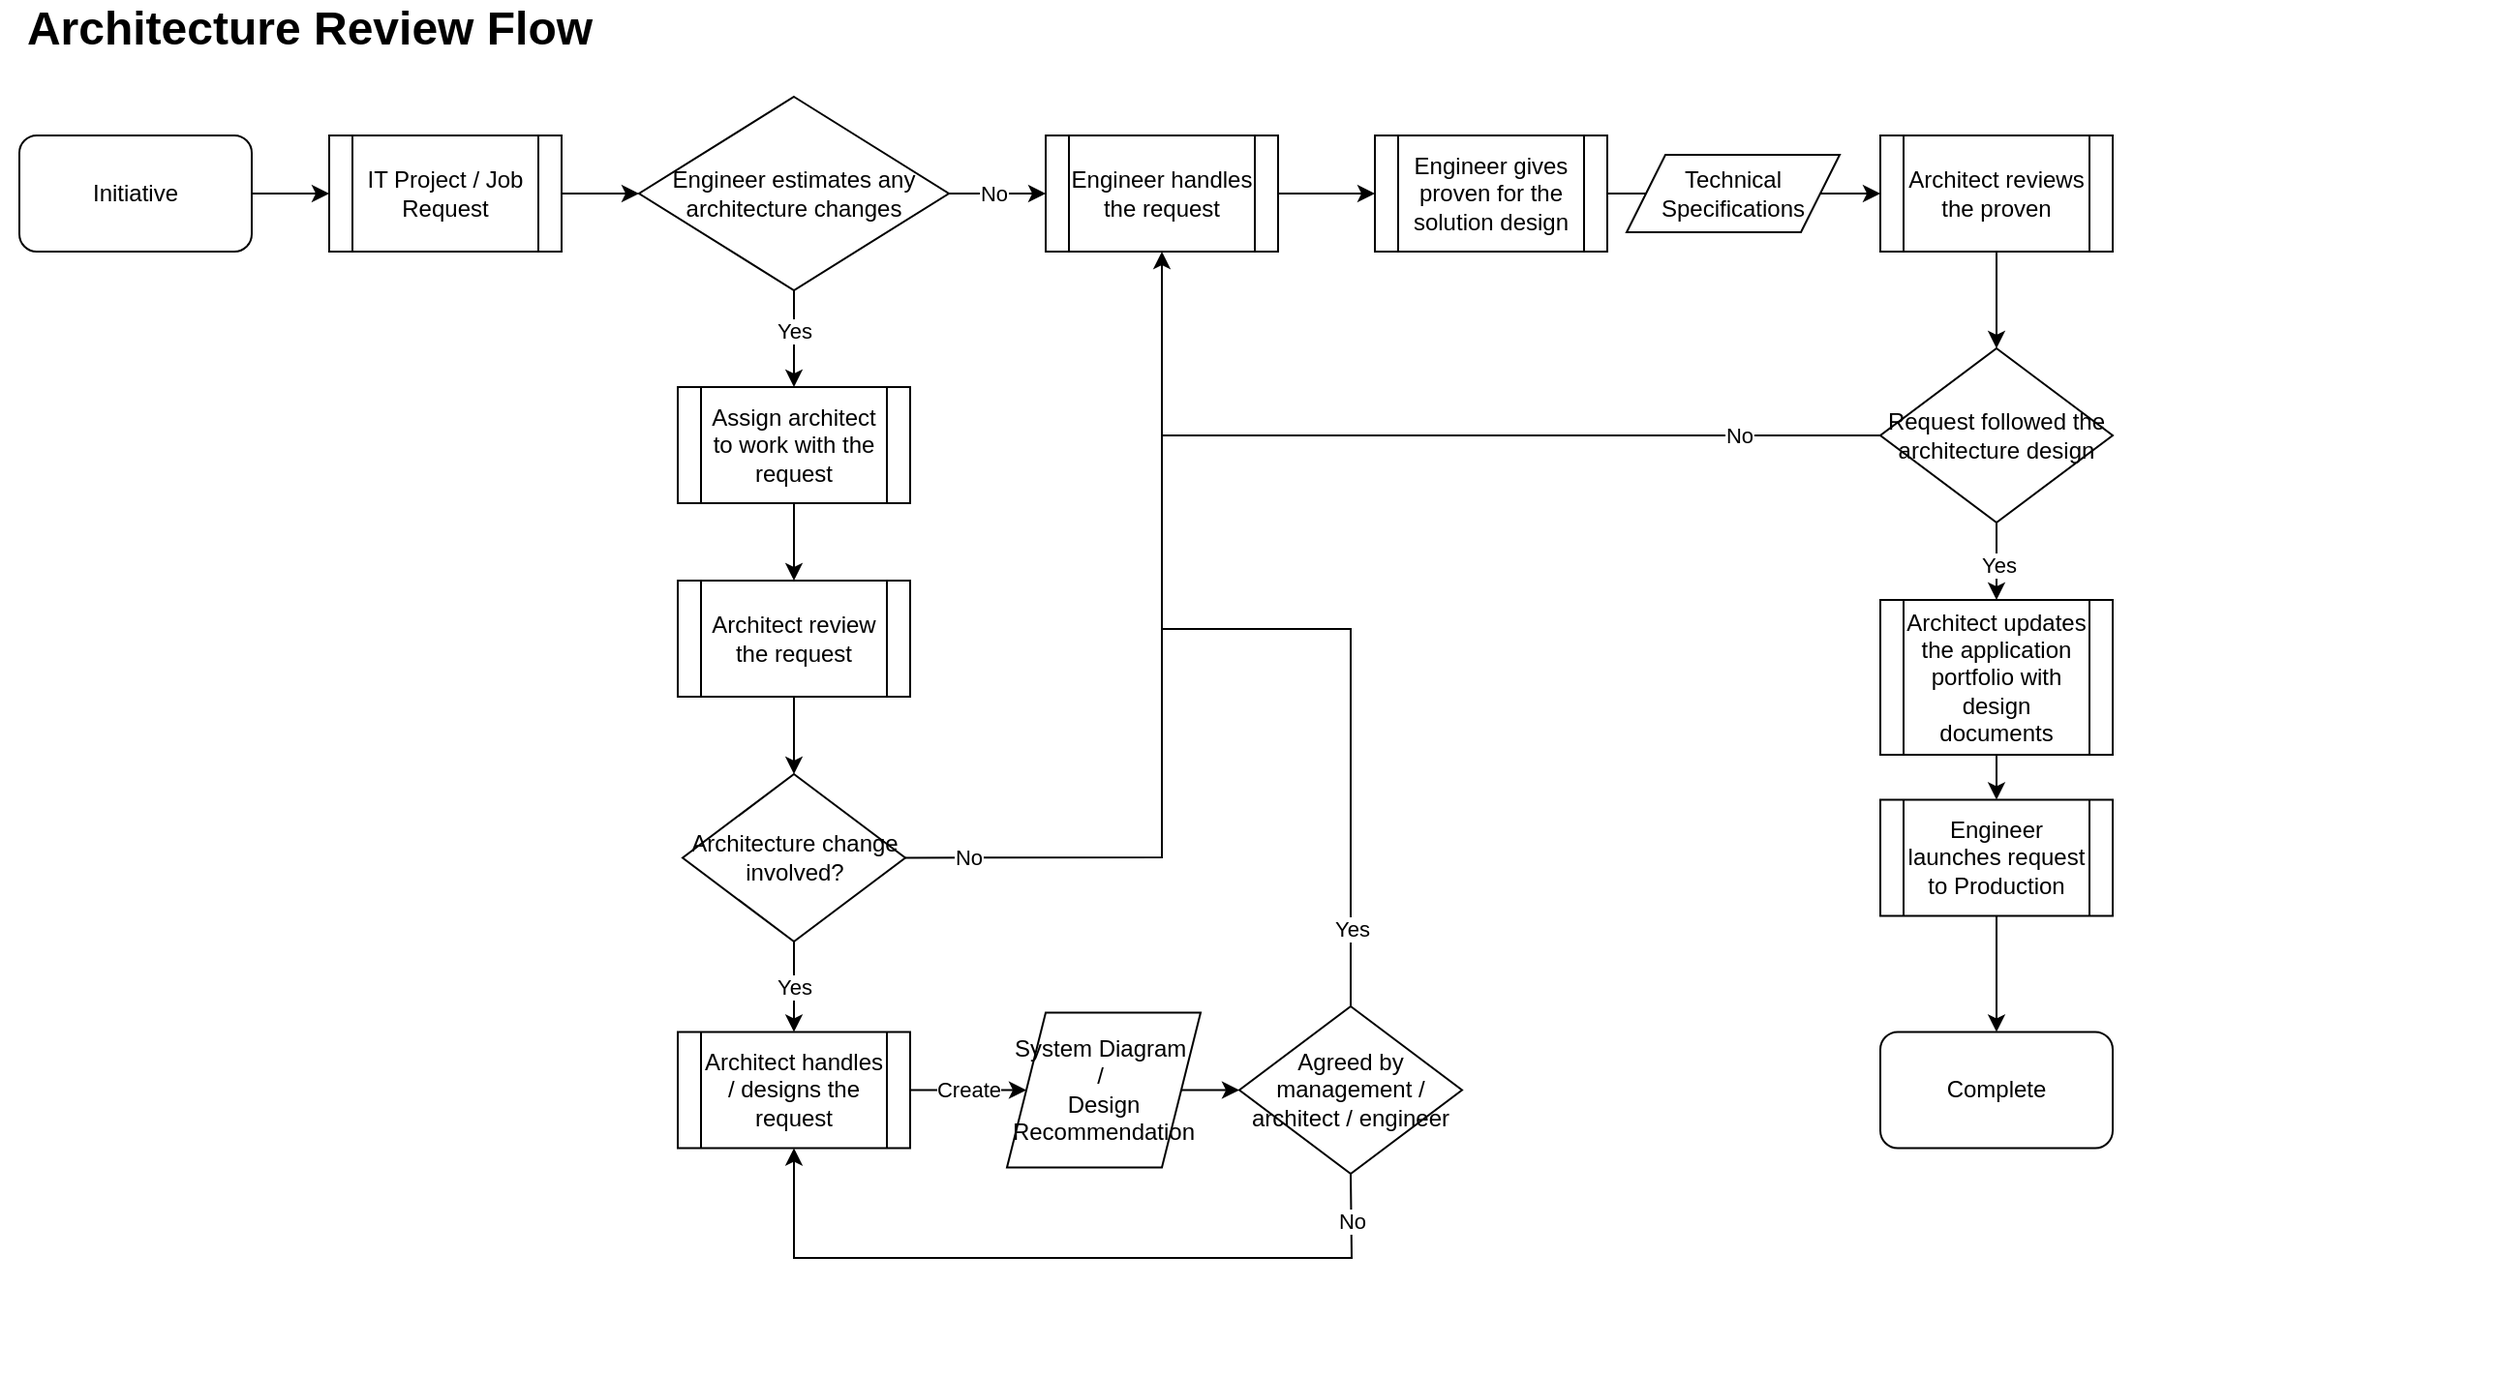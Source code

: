 <mxfile version="28.2.3" pages="2">
  <diagram name="English Version" id="kXB37JXF8rNZtuK6U3eH">
    <mxGraphModel dx="1429" dy="86" grid="1" gridSize="10" guides="1" tooltips="1" connect="1" arrows="1" fold="1" page="1" pageScale="1" pageWidth="1169" pageHeight="827" math="0" shadow="0">
      <root>
        <mxCell id="0" />
        <mxCell id="1" parent="0" />
        <mxCell id="klzMqOavwy08Sjjl_vZq-19" value="" style="edgeStyle=orthogonalEdgeStyle;rounded=0;orthogonalLoop=1;jettySize=auto;html=1;" edge="1" parent="1" source="RDid7L7inVus-pzmJfM7-1" target="klzMqOavwy08Sjjl_vZq-2">
          <mxGeometry relative="1" as="geometry" />
        </mxCell>
        <mxCell id="RDid7L7inVus-pzmJfM7-1" value="IT Project / Job Request" style="shape=process;whiteSpace=wrap;html=1;backgroundOutline=1;fontStyle=0" parent="1" vertex="1">
          <mxGeometry x="200" y="930" width="120" height="60" as="geometry" />
        </mxCell>
        <mxCell id="klzMqOavwy08Sjjl_vZq-18" value="" style="edgeStyle=orthogonalEdgeStyle;rounded=0;orthogonalLoop=1;jettySize=auto;html=1;" edge="1" parent="1" source="klzMqOavwy08Sjjl_vZq-1" target="RDid7L7inVus-pzmJfM7-1">
          <mxGeometry relative="1" as="geometry" />
        </mxCell>
        <mxCell id="klzMqOavwy08Sjjl_vZq-1" value="Initiative" style="rounded=1;whiteSpace=wrap;html=1;" vertex="1" parent="1">
          <mxGeometry x="40" y="930" width="120" height="60" as="geometry" />
        </mxCell>
        <mxCell id="klzMqOavwy08Sjjl_vZq-21" value="" style="edgeStyle=orthogonalEdgeStyle;rounded=0;orthogonalLoop=1;jettySize=auto;html=1;" edge="1" parent="1" source="klzMqOavwy08Sjjl_vZq-2" target="klzMqOavwy08Sjjl_vZq-3">
          <mxGeometry relative="1" as="geometry" />
        </mxCell>
        <mxCell id="klzMqOavwy08Sjjl_vZq-34" value="Yes" style="edgeLabel;html=1;align=center;verticalAlign=middle;resizable=0;points=[];" vertex="1" connectable="0" parent="klzMqOavwy08Sjjl_vZq-21">
          <mxGeometry x="-0.16" relative="1" as="geometry">
            <mxPoint as="offset" />
          </mxGeometry>
        </mxCell>
        <mxCell id="klzMqOavwy08Sjjl_vZq-32" value="" style="edgeStyle=orthogonalEdgeStyle;rounded=0;orthogonalLoop=1;jettySize=auto;html=1;" edge="1" parent="1" source="klzMqOavwy08Sjjl_vZq-2" target="klzMqOavwy08Sjjl_vZq-12">
          <mxGeometry relative="1" as="geometry" />
        </mxCell>
        <mxCell id="klzMqOavwy08Sjjl_vZq-33" value="No" style="edgeLabel;html=1;align=center;verticalAlign=middle;resizable=0;points=[];" vertex="1" connectable="0" parent="klzMqOavwy08Sjjl_vZq-32">
          <mxGeometry x="-0.08" relative="1" as="geometry">
            <mxPoint as="offset" />
          </mxGeometry>
        </mxCell>
        <mxCell id="klzMqOavwy08Sjjl_vZq-2" value="Engineer estimates any architecture changes" style="rhombus;whiteSpace=wrap;html=1;strokeColor=default;align=center;verticalAlign=middle;fontFamily=Helvetica;fontSize=12;fontColor=default;fillColor=default;" vertex="1" parent="1">
          <mxGeometry x="360" y="910" width="160" height="100" as="geometry" />
        </mxCell>
        <mxCell id="klzMqOavwy08Sjjl_vZq-22" value="" style="edgeStyle=orthogonalEdgeStyle;rounded=0;orthogonalLoop=1;jettySize=auto;html=1;" edge="1" parent="1" source="klzMqOavwy08Sjjl_vZq-3" target="klzMqOavwy08Sjjl_vZq-4">
          <mxGeometry relative="1" as="geometry" />
        </mxCell>
        <mxCell id="klzMqOavwy08Sjjl_vZq-3" value="Assign architect to work with the request" style="shape=process;whiteSpace=wrap;html=1;backgroundOutline=1;fontStyle=0" vertex="1" parent="1">
          <mxGeometry x="380" y="1060" width="120" height="60" as="geometry" />
        </mxCell>
        <mxCell id="klzMqOavwy08Sjjl_vZq-23" value="" style="edgeStyle=orthogonalEdgeStyle;rounded=0;orthogonalLoop=1;jettySize=auto;html=1;" edge="1" parent="1" source="klzMqOavwy08Sjjl_vZq-4" target="klzMqOavwy08Sjjl_vZq-5">
          <mxGeometry relative="1" as="geometry" />
        </mxCell>
        <mxCell id="klzMqOavwy08Sjjl_vZq-4" value="Architect review the request" style="shape=process;whiteSpace=wrap;html=1;backgroundOutline=1;fontStyle=0" vertex="1" parent="1">
          <mxGeometry x="380" y="1160" width="120" height="60" as="geometry" />
        </mxCell>
        <mxCell id="klzMqOavwy08Sjjl_vZq-24" value="Yes" style="edgeStyle=orthogonalEdgeStyle;rounded=0;orthogonalLoop=1;jettySize=auto;html=1;" edge="1" parent="1" source="klzMqOavwy08Sjjl_vZq-5" target="klzMqOavwy08Sjjl_vZq-8">
          <mxGeometry relative="1" as="geometry" />
        </mxCell>
        <mxCell id="klzMqOavwy08Sjjl_vZq-5" value="Architecture change involved?" style="rhombus;whiteSpace=wrap;html=1;strokeColor=default;align=center;verticalAlign=middle;fontFamily=Helvetica;fontSize=12;fontColor=default;fillColor=default;" vertex="1" parent="1">
          <mxGeometry x="382.5" y="1260" width="115" height="86.5" as="geometry" />
        </mxCell>
        <mxCell id="klzMqOavwy08Sjjl_vZq-25" value="" style="edgeStyle=orthogonalEdgeStyle;rounded=0;orthogonalLoop=1;jettySize=auto;html=1;" edge="1" parent="1" source="klzMqOavwy08Sjjl_vZq-10" target="klzMqOavwy08Sjjl_vZq-11">
          <mxGeometry relative="1" as="geometry" />
        </mxCell>
        <mxCell id="klzMqOavwy08Sjjl_vZq-8" value="Architect handles / designs the request" style="shape=process;whiteSpace=wrap;html=1;backgroundOutline=1;fontStyle=0" vertex="1" parent="1">
          <mxGeometry x="380" y="1393.25" width="120" height="60" as="geometry" />
        </mxCell>
        <mxCell id="klzMqOavwy08Sjjl_vZq-27" value="" style="edgeStyle=orthogonalEdgeStyle;rounded=0;orthogonalLoop=1;jettySize=auto;html=1;" edge="1" parent="1" source="klzMqOavwy08Sjjl_vZq-11" target="klzMqOavwy08Sjjl_vZq-12">
          <mxGeometry relative="1" as="geometry" />
        </mxCell>
        <mxCell id="klzMqOavwy08Sjjl_vZq-29" value="Yes" style="edgeLabel;html=1;align=center;verticalAlign=middle;resizable=0;points=[];" vertex="1" connectable="0" parent="klzMqOavwy08Sjjl_vZq-27">
          <mxGeometry x="-0.836" relative="1" as="geometry">
            <mxPoint as="offset" />
          </mxGeometry>
        </mxCell>
        <mxCell id="klzMqOavwy08Sjjl_vZq-11" value="Agreed by management / architect / engineer" style="rhombus;whiteSpace=wrap;html=1;strokeColor=default;align=center;verticalAlign=middle;fontFamily=Helvetica;fontSize=12;fontColor=default;fillColor=default;" vertex="1" parent="1">
          <mxGeometry x="670" y="1380" width="115" height="86.5" as="geometry" />
        </mxCell>
        <mxCell id="klzMqOavwy08Sjjl_vZq-36" value="" style="edgeStyle=orthogonalEdgeStyle;rounded=0;orthogonalLoop=1;jettySize=auto;html=1;" edge="1" parent="1" source="klzMqOavwy08Sjjl_vZq-12" target="klzMqOavwy08Sjjl_vZq-13">
          <mxGeometry relative="1" as="geometry" />
        </mxCell>
        <mxCell id="klzMqOavwy08Sjjl_vZq-12" value="Engineer handles the request" style="shape=process;whiteSpace=wrap;html=1;backgroundOutline=1;fontStyle=0" vertex="1" parent="1">
          <mxGeometry x="570" y="930" width="120" height="60" as="geometry" />
        </mxCell>
        <mxCell id="klzMqOavwy08Sjjl_vZq-37" value="" style="edgeStyle=orthogonalEdgeStyle;rounded=0;orthogonalLoop=1;jettySize=auto;html=1;" edge="1" parent="1" source="klzMqOavwy08Sjjl_vZq-13" target="klzMqOavwy08Sjjl_vZq-14">
          <mxGeometry relative="1" as="geometry" />
        </mxCell>
        <mxCell id="klzMqOavwy08Sjjl_vZq-13" value="Engineer gives proven for the solution design" style="shape=process;whiteSpace=wrap;html=1;backgroundOutline=1;fontStyle=0" vertex="1" parent="1">
          <mxGeometry x="740" y="930" width="120" height="60" as="geometry" />
        </mxCell>
        <mxCell id="klzMqOavwy08Sjjl_vZq-38" value="" style="edgeStyle=orthogonalEdgeStyle;rounded=0;orthogonalLoop=1;jettySize=auto;html=1;" edge="1" parent="1" source="klzMqOavwy08Sjjl_vZq-14" target="klzMqOavwy08Sjjl_vZq-16">
          <mxGeometry relative="1" as="geometry" />
        </mxCell>
        <mxCell id="klzMqOavwy08Sjjl_vZq-14" value="Architect reviews the proven" style="shape=process;whiteSpace=wrap;html=1;backgroundOutline=1;fontStyle=0" vertex="1" parent="1">
          <mxGeometry x="1001" y="930" width="120" height="60" as="geometry" />
        </mxCell>
        <mxCell id="klzMqOavwy08Sjjl_vZq-41" value="" style="edgeStyle=orthogonalEdgeStyle;rounded=0;orthogonalLoop=1;jettySize=auto;html=1;" edge="1" parent="1" source="klzMqOavwy08Sjjl_vZq-15" target="klzMqOavwy08Sjjl_vZq-45">
          <mxGeometry relative="1" as="geometry" />
        </mxCell>
        <mxCell id="klzMqOavwy08Sjjl_vZq-15" value="Architect updates the application portfolio with design documents" style="shape=process;whiteSpace=wrap;html=1;backgroundOutline=1;fontStyle=0" vertex="1" parent="1">
          <mxGeometry x="1001" y="1170" width="120" height="80" as="geometry" />
        </mxCell>
        <mxCell id="klzMqOavwy08Sjjl_vZq-39" value="" style="edgeStyle=orthogonalEdgeStyle;rounded=0;orthogonalLoop=1;jettySize=auto;html=1;" edge="1" parent="1" source="klzMqOavwy08Sjjl_vZq-16" target="klzMqOavwy08Sjjl_vZq-15">
          <mxGeometry relative="1" as="geometry" />
        </mxCell>
        <mxCell id="klzMqOavwy08Sjjl_vZq-40" value="Yes" style="edgeLabel;html=1;align=center;verticalAlign=middle;resizable=0;points=[];" vertex="1" connectable="0" parent="klzMqOavwy08Sjjl_vZq-39">
          <mxGeometry x="0.073" y="1" relative="1" as="geometry">
            <mxPoint as="offset" />
          </mxGeometry>
        </mxCell>
        <mxCell id="klzMqOavwy08Sjjl_vZq-16" value="Request followed the architecture design" style="rhombus;whiteSpace=wrap;html=1;strokeColor=default;align=center;verticalAlign=middle;fontFamily=Helvetica;fontSize=12;fontColor=default;fillColor=default;" vertex="1" parent="1">
          <mxGeometry x="1001" y="1040" width="120" height="90" as="geometry" />
        </mxCell>
        <mxCell id="klzMqOavwy08Sjjl_vZq-17" value="Complete" style="rounded=1;whiteSpace=wrap;html=1;" vertex="1" parent="1">
          <mxGeometry x="1001" y="1393.25" width="120" height="60" as="geometry" />
        </mxCell>
        <mxCell id="klzMqOavwy08Sjjl_vZq-20" value="Architecture Review Flow" style="text;html=1;align=center;verticalAlign=middle;whiteSpace=wrap;rounded=0;fontSize=24;fontStyle=1" vertex="1" parent="1">
          <mxGeometry x="30" y="860" width="320" height="30" as="geometry" />
        </mxCell>
        <mxCell id="klzMqOavwy08Sjjl_vZq-28" value="" style="endArrow=classic;html=1;rounded=0;exitX=0.5;exitY=1;exitDx=0;exitDy=0;entryX=0.5;entryY=1;entryDx=0;entryDy=0;" edge="1" parent="1" source="klzMqOavwy08Sjjl_vZq-11" target="klzMqOavwy08Sjjl_vZq-8">
          <mxGeometry width="50" height="50" relative="1" as="geometry">
            <mxPoint x="670" y="1503.25" as="sourcePoint" />
            <mxPoint x="480" y="1490" as="targetPoint" />
            <Array as="points">
              <mxPoint x="728" y="1510" />
              <mxPoint x="440" y="1510" />
            </Array>
          </mxGeometry>
        </mxCell>
        <mxCell id="klzMqOavwy08Sjjl_vZq-30" value="No" style="edgeLabel;html=1;align=center;verticalAlign=middle;resizable=0;points=[];" vertex="1" connectable="0" parent="klzMqOavwy08Sjjl_vZq-28">
          <mxGeometry x="-0.824" y="1" relative="1" as="geometry">
            <mxPoint x="-1" y="-10" as="offset" />
          </mxGeometry>
        </mxCell>
        <mxCell id="klzMqOavwy08Sjjl_vZq-31" value="Create" style="edgeStyle=orthogonalEdgeStyle;rounded=0;orthogonalLoop=1;jettySize=auto;html=1;" edge="1" parent="1" source="klzMqOavwy08Sjjl_vZq-8" target="klzMqOavwy08Sjjl_vZq-10">
          <mxGeometry relative="1" as="geometry">
            <mxPoint x="500" y="1423" as="sourcePoint" />
            <mxPoint x="670" y="1423" as="targetPoint" />
          </mxGeometry>
        </mxCell>
        <mxCell id="klzMqOavwy08Sjjl_vZq-10" value="System&amp;nbsp;&lt;span style=&quot;background-color: transparent;&quot;&gt;Diagram&amp;nbsp;&lt;/span&gt;&lt;div&gt;&lt;span style=&quot;background-color: transparent;&quot;&gt;/&amp;nbsp;&lt;/span&gt;&lt;/div&gt;&lt;div&gt;&lt;span style=&quot;background-color: transparent;&quot;&gt;Design&lt;/span&gt;&lt;div&gt;Recommendation&lt;/div&gt;&lt;/div&gt;" style="shape=parallelogram;perimeter=parallelogramPerimeter;whiteSpace=wrap;html=1;fixedSize=1;" vertex="1" parent="1">
          <mxGeometry x="550" y="1383.25" width="100" height="80" as="geometry" />
        </mxCell>
        <mxCell id="klzMqOavwy08Sjjl_vZq-43" value="" style="endArrow=none;html=1;rounded=0;entryX=0;entryY=0.5;entryDx=0;entryDy=0;" edge="1" parent="1" target="klzMqOavwy08Sjjl_vZq-16">
          <mxGeometry width="50" height="50" relative="1" as="geometry">
            <mxPoint x="630" y="1085" as="sourcePoint" />
            <mxPoint x="830" y="1110" as="targetPoint" />
          </mxGeometry>
        </mxCell>
        <mxCell id="klzMqOavwy08Sjjl_vZq-44" value="No" style="edgeLabel;html=1;align=center;verticalAlign=middle;resizable=0;points=[];" vertex="1" connectable="0" parent="klzMqOavwy08Sjjl_vZq-43">
          <mxGeometry x="0.486" y="-3" relative="1" as="geometry">
            <mxPoint x="22" y="-3" as="offset" />
          </mxGeometry>
        </mxCell>
        <mxCell id="klzMqOavwy08Sjjl_vZq-46" value="" style="edgeStyle=orthogonalEdgeStyle;rounded=0;orthogonalLoop=1;jettySize=auto;html=1;" edge="1" parent="1" source="klzMqOavwy08Sjjl_vZq-45" target="klzMqOavwy08Sjjl_vZq-17">
          <mxGeometry relative="1" as="geometry" />
        </mxCell>
        <mxCell id="klzMqOavwy08Sjjl_vZq-45" value="Engineer launches request to Production" style="shape=process;whiteSpace=wrap;html=1;backgroundOutline=1;fontStyle=0" vertex="1" parent="1">
          <mxGeometry x="1001" y="1273.25" width="120" height="60" as="geometry" />
        </mxCell>
        <mxCell id="klzMqOavwy08Sjjl_vZq-47" value="" style="endArrow=none;html=1;rounded=0;exitX=1;exitY=0.5;exitDx=0;exitDy=0;" edge="1" parent="1" source="klzMqOavwy08Sjjl_vZq-5">
          <mxGeometry width="50" height="50" relative="1" as="geometry">
            <mxPoint x="670" y="1240" as="sourcePoint" />
            <mxPoint x="630" y="1180" as="targetPoint" />
            <Array as="points">
              <mxPoint x="630" y="1303" />
            </Array>
          </mxGeometry>
        </mxCell>
        <mxCell id="klzMqOavwy08Sjjl_vZq-48" value="No" style="edgeLabel;html=1;align=center;verticalAlign=middle;resizable=0;points=[];" vertex="1" connectable="0" parent="klzMqOavwy08Sjjl_vZq-47">
          <mxGeometry x="-0.816" y="-3" relative="1" as="geometry">
            <mxPoint x="9" y="-3" as="offset" />
          </mxGeometry>
        </mxCell>
        <mxCell id="ayk-_E-QSTpet_z18gTZ-1" value="Technical Specifications" style="shape=parallelogram;perimeter=parallelogramPerimeter;whiteSpace=wrap;html=1;fixedSize=1;" vertex="1" parent="1">
          <mxGeometry x="870" y="940" width="110" height="40" as="geometry" />
        </mxCell>
        <mxCell id="P4YDcvbbNet1WItkZyT1-1" value="" style="rounded=0;whiteSpace=wrap;html=1;fontColor=default;strokeColor=none;" vertex="1" parent="1">
          <mxGeometry x="1200" y="880" width="120" height="690" as="geometry" />
        </mxCell>
      </root>
    </mxGraphModel>
  </diagram>
  <diagram name="Chinese Version" id="ELhqfFqWNF8HU1DmIaWa">
    <mxGraphModel dx="2479" dy="10" grid="1" gridSize="10" guides="1" tooltips="1" connect="1" arrows="1" fold="1" page="1" pageScale="1" pageWidth="1169" pageHeight="827" math="0" shadow="0">
      <root>
        <mxCell id="RHIOcQEupVabVJWE6nxe-0" />
        <mxCell id="RHIOcQEupVabVJWE6nxe-1" parent="RHIOcQEupVabVJWE6nxe-0" />
        <mxCell id="RHIOcQEupVabVJWE6nxe-2" value="" style="edgeStyle=orthogonalEdgeStyle;rounded=0;orthogonalLoop=1;jettySize=auto;html=1;" edge="1" parent="RHIOcQEupVabVJWE6nxe-1" source="RHIOcQEupVabVJWE6nxe-3" target="RHIOcQEupVabVJWE6nxe-10">
          <mxGeometry relative="1" as="geometry" />
        </mxCell>
        <mxCell id="RHIOcQEupVabVJWE6nxe-3" value="IT 项目/工作要求" style="shape=process;whiteSpace=wrap;html=1;backgroundOutline=1;fontStyle=0" vertex="1" parent="RHIOcQEupVabVJWE6nxe-1">
          <mxGeometry x="200" y="930" width="120" height="60" as="geometry" />
        </mxCell>
        <mxCell id="RHIOcQEupVabVJWE6nxe-4" value="" style="edgeStyle=orthogonalEdgeStyle;rounded=0;orthogonalLoop=1;jettySize=auto;html=1;" edge="1" parent="RHIOcQEupVabVJWE6nxe-1" source="RHIOcQEupVabVJWE6nxe-5" target="RHIOcQEupVabVJWE6nxe-3">
          <mxGeometry relative="1" as="geometry" />
        </mxCell>
        <mxCell id="RHIOcQEupVabVJWE6nxe-5" value="倡议" style="rounded=1;whiteSpace=wrap;html=1;" vertex="1" parent="RHIOcQEupVabVJWE6nxe-1">
          <mxGeometry x="40" y="930" width="120" height="60" as="geometry" />
        </mxCell>
        <mxCell id="RHIOcQEupVabVJWE6nxe-6" value="" style="edgeStyle=orthogonalEdgeStyle;rounded=0;orthogonalLoop=1;jettySize=auto;html=1;" edge="1" parent="RHIOcQEupVabVJWE6nxe-1" source="RHIOcQEupVabVJWE6nxe-10" target="RHIOcQEupVabVJWE6nxe-12">
          <mxGeometry relative="1" as="geometry" />
        </mxCell>
        <mxCell id="RHIOcQEupVabVJWE6nxe-7" value="有" style="edgeLabel;html=1;align=center;verticalAlign=middle;resizable=0;points=[];" vertex="1" connectable="0" parent="RHIOcQEupVabVJWE6nxe-6">
          <mxGeometry x="-0.16" relative="1" as="geometry">
            <mxPoint as="offset" />
          </mxGeometry>
        </mxCell>
        <mxCell id="RHIOcQEupVabVJWE6nxe-8" value="" style="edgeStyle=orthogonalEdgeStyle;rounded=0;orthogonalLoop=1;jettySize=auto;html=1;" edge="1" parent="RHIOcQEupVabVJWE6nxe-1" source="RHIOcQEupVabVJWE6nxe-10" target="RHIOcQEupVabVJWE6nxe-23">
          <mxGeometry relative="1" as="geometry" />
        </mxCell>
        <mxCell id="RHIOcQEupVabVJWE6nxe-9" value="没有" style="edgeLabel;html=1;align=center;verticalAlign=middle;resizable=0;points=[];" vertex="1" connectable="0" parent="RHIOcQEupVabVJWE6nxe-8">
          <mxGeometry x="-0.08" relative="1" as="geometry">
            <mxPoint as="offset" />
          </mxGeometry>
        </mxCell>
        <mxCell id="RHIOcQEupVabVJWE6nxe-10" value="工程师估计有没有系统架构上的改变需求" style="rhombus;whiteSpace=wrap;html=1;strokeColor=default;align=center;verticalAlign=middle;fontFamily=Helvetica;fontSize=12;fontColor=default;fillColor=default;" vertex="1" parent="RHIOcQEupVabVJWE6nxe-1">
          <mxGeometry x="353" y="909" width="160" height="100" as="geometry" />
        </mxCell>
        <mxCell id="RHIOcQEupVabVJWE6nxe-11" value="" style="edgeStyle=orthogonalEdgeStyle;rounded=0;orthogonalLoop=1;jettySize=auto;html=1;" edge="1" parent="RHIOcQEupVabVJWE6nxe-1" source="RHIOcQEupVabVJWE6nxe-12" target="RHIOcQEupVabVJWE6nxe-14">
          <mxGeometry relative="1" as="geometry" />
        </mxCell>
        <mxCell id="RHIOcQEupVabVJWE6nxe-12" value="分配架构师去处理需求" style="shape=process;whiteSpace=wrap;html=1;backgroundOutline=1;fontStyle=0" vertex="1" parent="RHIOcQEupVabVJWE6nxe-1">
          <mxGeometry x="373" y="1059" width="120" height="60" as="geometry" />
        </mxCell>
        <mxCell id="RHIOcQEupVabVJWE6nxe-13" value="" style="edgeStyle=orthogonalEdgeStyle;rounded=0;orthogonalLoop=1;jettySize=auto;html=1;" edge="1" parent="RHIOcQEupVabVJWE6nxe-1" source="RHIOcQEupVabVJWE6nxe-14" target="RHIOcQEupVabVJWE6nxe-16">
          <mxGeometry relative="1" as="geometry" />
        </mxCell>
        <mxCell id="RHIOcQEupVabVJWE6nxe-14" value="架构师审查系统架构改变需求" style="shape=process;whiteSpace=wrap;html=1;backgroundOutline=1;fontStyle=0" vertex="1" parent="RHIOcQEupVabVJWE6nxe-1">
          <mxGeometry x="373" y="1159" width="120" height="60" as="geometry" />
        </mxCell>
        <mxCell id="RHIOcQEupVabVJWE6nxe-15" value="有" style="edgeStyle=orthogonalEdgeStyle;rounded=0;orthogonalLoop=1;jettySize=auto;html=1;" edge="1" parent="RHIOcQEupVabVJWE6nxe-1" source="RHIOcQEupVabVJWE6nxe-16" target="RHIOcQEupVabVJWE6nxe-18">
          <mxGeometry x="-0.016" relative="1" as="geometry">
            <mxPoint as="offset" />
          </mxGeometry>
        </mxCell>
        <mxCell id="RHIOcQEupVabVJWE6nxe-16" value="系统架构有所改变" style="rhombus;whiteSpace=wrap;html=1;strokeColor=default;align=center;verticalAlign=middle;fontFamily=Helvetica;fontSize=12;fontColor=default;fillColor=default;" vertex="1" parent="RHIOcQEupVabVJWE6nxe-1">
          <mxGeometry x="375.5" y="1259" width="115" height="86.5" as="geometry" />
        </mxCell>
        <mxCell id="RHIOcQEupVabVJWE6nxe-17" value="" style="edgeStyle=orthogonalEdgeStyle;rounded=0;orthogonalLoop=1;jettySize=auto;html=1;" edge="1" parent="RHIOcQEupVabVJWE6nxe-1" source="RHIOcQEupVabVJWE6nxe-38" target="RHIOcQEupVabVJWE6nxe-21">
          <mxGeometry relative="1" as="geometry" />
        </mxCell>
        <mxCell id="RHIOcQEupVabVJWE6nxe-18" value="架构师处理/设计改变需求" style="shape=process;whiteSpace=wrap;html=1;backgroundOutline=1;fontStyle=0" vertex="1" parent="RHIOcQEupVabVJWE6nxe-1">
          <mxGeometry x="373" y="1392.25" width="120" height="60" as="geometry" />
        </mxCell>
        <mxCell id="RHIOcQEupVabVJWE6nxe-19" value="" style="edgeStyle=orthogonalEdgeStyle;rounded=0;orthogonalLoop=1;jettySize=auto;html=1;" edge="1" parent="RHIOcQEupVabVJWE6nxe-1" source="RHIOcQEupVabVJWE6nxe-21" target="RHIOcQEupVabVJWE6nxe-23">
          <mxGeometry relative="1" as="geometry" />
        </mxCell>
        <mxCell id="RHIOcQEupVabVJWE6nxe-20" value="有" style="edgeLabel;html=1;align=center;verticalAlign=middle;resizable=0;points=[];" vertex="1" connectable="0" parent="RHIOcQEupVabVJWE6nxe-19">
          <mxGeometry x="-0.836" relative="1" as="geometry">
            <mxPoint as="offset" />
          </mxGeometry>
        </mxCell>
        <mxCell id="RHIOcQEupVabVJWE6nxe-21" value="主管、架构师、工程师同意该设计" style="rhombus;whiteSpace=wrap;html=1;strokeColor=default;align=center;verticalAlign=middle;fontFamily=Helvetica;fontSize=12;fontColor=default;fillColor=default;" vertex="1" parent="RHIOcQEupVabVJWE6nxe-1">
          <mxGeometry x="663" y="1379" width="115" height="86.5" as="geometry" />
        </mxCell>
        <mxCell id="RHIOcQEupVabVJWE6nxe-22" value="" style="edgeStyle=orthogonalEdgeStyle;rounded=0;orthogonalLoop=1;jettySize=auto;html=1;" edge="1" parent="RHIOcQEupVabVJWE6nxe-1" source="RHIOcQEupVabVJWE6nxe-23" target="RHIOcQEupVabVJWE6nxe-25">
          <mxGeometry relative="1" as="geometry" />
        </mxCell>
        <mxCell id="RHIOcQEupVabVJWE6nxe-23" value="工程师处理需求" style="shape=process;whiteSpace=wrap;html=1;backgroundOutline=1;fontStyle=0" vertex="1" parent="RHIOcQEupVabVJWE6nxe-1">
          <mxGeometry x="563" y="929" width="120" height="60" as="geometry" />
        </mxCell>
        <mxCell id="RHIOcQEupVabVJWE6nxe-24" value="" style="edgeStyle=orthogonalEdgeStyle;rounded=0;orthogonalLoop=1;jettySize=auto;html=1;" edge="1" parent="RHIOcQEupVabVJWE6nxe-1" source="bepAdCWjZDvwtjtuKpz_-0" target="RHIOcQEupVabVJWE6nxe-27">
          <mxGeometry relative="1" as="geometry" />
        </mxCell>
        <mxCell id="RHIOcQEupVabVJWE6nxe-25" value="工程师提供证据" style="shape=process;whiteSpace=wrap;html=1;backgroundOutline=1;fontStyle=0" vertex="1" parent="RHIOcQEupVabVJWE6nxe-1">
          <mxGeometry x="733" y="929" width="120" height="60" as="geometry" />
        </mxCell>
        <mxCell id="RHIOcQEupVabVJWE6nxe-26" value="" style="edgeStyle=orthogonalEdgeStyle;rounded=0;orthogonalLoop=1;jettySize=auto;html=1;" edge="1" parent="RHIOcQEupVabVJWE6nxe-1" source="RHIOcQEupVabVJWE6nxe-27" target="RHIOcQEupVabVJWE6nxe-32">
          <mxGeometry relative="1" as="geometry" />
        </mxCell>
        <mxCell id="RHIOcQEupVabVJWE6nxe-27" value="架构师审查已提供证据" style="shape=process;whiteSpace=wrap;html=1;backgroundOutline=1;fontStyle=0" vertex="1" parent="RHIOcQEupVabVJWE6nxe-1">
          <mxGeometry x="1000" y="930" width="120" height="60" as="geometry" />
        </mxCell>
        <mxCell id="RHIOcQEupVabVJWE6nxe-28" value="" style="edgeStyle=orthogonalEdgeStyle;rounded=0;orthogonalLoop=1;jettySize=auto;html=1;" edge="1" parent="RHIOcQEupVabVJWE6nxe-1" source="RHIOcQEupVabVJWE6nxe-29" target="RHIOcQEupVabVJWE6nxe-42">
          <mxGeometry relative="1" as="geometry" />
        </mxCell>
        <mxCell id="RHIOcQEupVabVJWE6nxe-29" value="架构师更新整体系统架构图及存当" style="shape=process;whiteSpace=wrap;html=1;backgroundOutline=1;fontStyle=0" vertex="1" parent="RHIOcQEupVabVJWE6nxe-1">
          <mxGeometry x="1000" y="1171" width="120" height="60" as="geometry" />
        </mxCell>
        <mxCell id="RHIOcQEupVabVJWE6nxe-30" value="" style="edgeStyle=orthogonalEdgeStyle;rounded=0;orthogonalLoop=1;jettySize=auto;html=1;" edge="1" parent="RHIOcQEupVabVJWE6nxe-1" source="RHIOcQEupVabVJWE6nxe-32" target="RHIOcQEupVabVJWE6nxe-29">
          <mxGeometry relative="1" as="geometry" />
        </mxCell>
        <mxCell id="RHIOcQEupVabVJWE6nxe-31" value="有" style="edgeLabel;html=1;align=center;verticalAlign=middle;resizable=0;points=[];" vertex="1" connectable="0" parent="RHIOcQEupVabVJWE6nxe-30">
          <mxGeometry x="0.073" y="1" relative="1" as="geometry">
            <mxPoint as="offset" />
          </mxGeometry>
        </mxCell>
        <mxCell id="RHIOcQEupVabVJWE6nxe-32" value="需求已跟据架构设计处理" style="rhombus;whiteSpace=wrap;html=1;strokeColor=default;align=center;verticalAlign=middle;fontFamily=Helvetica;fontSize=12;fontColor=default;fillColor=default;" vertex="1" parent="RHIOcQEupVabVJWE6nxe-1">
          <mxGeometry x="1000" y="1040" width="120" height="90" as="geometry" />
        </mxCell>
        <mxCell id="RHIOcQEupVabVJWE6nxe-33" value="完成" style="rounded=1;whiteSpace=wrap;html=1;" vertex="1" parent="RHIOcQEupVabVJWE6nxe-1">
          <mxGeometry x="1000" y="1393.25" width="120" height="60" as="geometry" />
        </mxCell>
        <mxCell id="RHIOcQEupVabVJWE6nxe-34" value="系统架构审查流程" style="text;html=1;align=center;verticalAlign=middle;whiteSpace=wrap;rounded=0;fontSize=24;fontStyle=1" vertex="1" parent="RHIOcQEupVabVJWE6nxe-1">
          <mxGeometry x="-20" y="860" width="320" height="30" as="geometry" />
        </mxCell>
        <mxCell id="RHIOcQEupVabVJWE6nxe-35" value="" style="endArrow=classic;html=1;rounded=0;exitX=0.5;exitY=1;exitDx=0;exitDy=0;entryX=0.5;entryY=1;entryDx=0;entryDy=0;" edge="1" parent="RHIOcQEupVabVJWE6nxe-1" source="RHIOcQEupVabVJWE6nxe-21" target="RHIOcQEupVabVJWE6nxe-18">
          <mxGeometry width="50" height="50" relative="1" as="geometry">
            <mxPoint x="663" y="1502.25" as="sourcePoint" />
            <mxPoint x="473" y="1489" as="targetPoint" />
            <Array as="points">
              <mxPoint x="721" y="1509" />
              <mxPoint x="433" y="1509" />
            </Array>
          </mxGeometry>
        </mxCell>
        <mxCell id="RHIOcQEupVabVJWE6nxe-36" value="没有" style="edgeLabel;html=1;align=center;verticalAlign=middle;resizable=0;points=[];" vertex="1" connectable="0" parent="RHIOcQEupVabVJWE6nxe-35">
          <mxGeometry x="-0.824" y="1" relative="1" as="geometry">
            <mxPoint x="-1" y="-10" as="offset" />
          </mxGeometry>
        </mxCell>
        <mxCell id="RHIOcQEupVabVJWE6nxe-37" value="创造" style="edgeStyle=orthogonalEdgeStyle;rounded=0;orthogonalLoop=1;jettySize=auto;html=1;" edge="1" parent="RHIOcQEupVabVJWE6nxe-1" source="RHIOcQEupVabVJWE6nxe-18" target="RHIOcQEupVabVJWE6nxe-38">
          <mxGeometry relative="1" as="geometry">
            <mxPoint x="493" y="1422" as="sourcePoint" />
            <mxPoint x="663" y="1422" as="targetPoint" />
          </mxGeometry>
        </mxCell>
        <mxCell id="RHIOcQEupVabVJWE6nxe-38" value="&lt;span style=&quot;background-color: transparent;&quot;&gt;系统图&amp;nbsp;/&amp;nbsp;&lt;/span&gt;&lt;div&gt;架构设计建议&lt;/div&gt;" style="shape=parallelogram;perimeter=parallelogramPerimeter;whiteSpace=wrap;html=1;fixedSize=1;" vertex="1" parent="RHIOcQEupVabVJWE6nxe-1">
          <mxGeometry x="543" y="1382.25" width="100" height="80" as="geometry" />
        </mxCell>
        <mxCell id="RHIOcQEupVabVJWE6nxe-39" value="" style="endArrow=none;html=1;rounded=0;entryX=0;entryY=0.5;entryDx=0;entryDy=0;" edge="1" parent="RHIOcQEupVabVJWE6nxe-1" target="RHIOcQEupVabVJWE6nxe-32">
          <mxGeometry width="50" height="50" relative="1" as="geometry">
            <mxPoint x="630" y="1085" as="sourcePoint" />
            <mxPoint x="965" y="1084.41" as="targetPoint" />
          </mxGeometry>
        </mxCell>
        <mxCell id="RHIOcQEupVabVJWE6nxe-40" value="没有" style="edgeLabel;html=1;align=center;verticalAlign=middle;resizable=0;points=[];" vertex="1" connectable="0" parent="RHIOcQEupVabVJWE6nxe-39">
          <mxGeometry x="0.486" y="-3" relative="1" as="geometry">
            <mxPoint x="-35" y="-4" as="offset" />
          </mxGeometry>
        </mxCell>
        <mxCell id="RHIOcQEupVabVJWE6nxe-41" value="" style="edgeStyle=orthogonalEdgeStyle;rounded=0;orthogonalLoop=1;jettySize=auto;html=1;" edge="1" parent="RHIOcQEupVabVJWE6nxe-1" source="RHIOcQEupVabVJWE6nxe-42" target="RHIOcQEupVabVJWE6nxe-33">
          <mxGeometry relative="1" as="geometry" />
        </mxCell>
        <mxCell id="RHIOcQEupVabVJWE6nxe-42" value="工程师将设计更新至生产线" style="shape=process;whiteSpace=wrap;html=1;backgroundOutline=1;fontStyle=0" vertex="1" parent="RHIOcQEupVabVJWE6nxe-1">
          <mxGeometry x="1000" y="1273.25" width="120" height="60" as="geometry" />
        </mxCell>
        <mxCell id="RHIOcQEupVabVJWE6nxe-43" value="" style="endArrow=none;html=1;rounded=0;exitX=1;exitY=0.5;exitDx=0;exitDy=0;" edge="1" parent="RHIOcQEupVabVJWE6nxe-1" source="RHIOcQEupVabVJWE6nxe-16">
          <mxGeometry width="50" height="50" relative="1" as="geometry">
            <mxPoint x="663" y="1239" as="sourcePoint" />
            <mxPoint x="623" y="1179" as="targetPoint" />
            <Array as="points">
              <mxPoint x="623" y="1302" />
            </Array>
          </mxGeometry>
        </mxCell>
        <mxCell id="RHIOcQEupVabVJWE6nxe-44" value="没有" style="edgeLabel;html=1;align=center;verticalAlign=middle;resizable=0;points=[];" vertex="1" connectable="0" parent="RHIOcQEupVabVJWE6nxe-43">
          <mxGeometry x="-0.816" y="-3" relative="1" as="geometry">
            <mxPoint x="9" y="-3" as="offset" />
          </mxGeometry>
        </mxCell>
        <mxCell id="bepAdCWjZDvwtjtuKpz_-1" value="" style="edgeStyle=orthogonalEdgeStyle;rounded=0;orthogonalLoop=1;jettySize=auto;html=1;" edge="1" parent="RHIOcQEupVabVJWE6nxe-1" source="RHIOcQEupVabVJWE6nxe-25" target="bepAdCWjZDvwtjtuKpz_-0">
          <mxGeometry relative="1" as="geometry">
            <mxPoint x="853" y="959" as="sourcePoint" />
            <mxPoint x="960" y="960" as="targetPoint" />
          </mxGeometry>
        </mxCell>
        <mxCell id="bepAdCWjZDvwtjtuKpz_-0" value="技术规格文件" style="shape=parallelogram;perimeter=parallelogramPerimeter;whiteSpace=wrap;html=1;fixedSize=1;" vertex="1" parent="RHIOcQEupVabVJWE6nxe-1">
          <mxGeometry x="880" y="939" width="97" height="40" as="geometry" />
        </mxCell>
        <mxCell id="bepAdCWjZDvwtjtuKpz_-2" value="" style="endArrow=none;html=1;rounded=0;entryX=0;entryY=0.5;entryDx=0;entryDy=0;" edge="1" parent="RHIOcQEupVabVJWE6nxe-1" target="RHIOcQEupVabVJWE6nxe-32">
          <mxGeometry width="50" height="50" relative="1" as="geometry">
            <mxPoint x="620" y="1085" as="sourcePoint" />
            <mxPoint x="1000" y="1085" as="targetPoint" />
          </mxGeometry>
        </mxCell>
        <mxCell id="bepAdCWjZDvwtjtuKpz_-3" value="没有" style="edgeLabel;html=1;align=center;verticalAlign=middle;resizable=0;points=[];" vertex="1" connectable="0" parent="bepAdCWjZDvwtjtuKpz_-2">
          <mxGeometry x="0.486" y="-3" relative="1" as="geometry">
            <mxPoint x="-35" y="-4" as="offset" />
          </mxGeometry>
        </mxCell>
        <mxCell id="r_iZyF_hTc6kHNomlBwN-0" value="" style="rounded=0;whiteSpace=wrap;html=1;fontColor=default;strokeColor=none;" vertex="1" parent="RHIOcQEupVabVJWE6nxe-1">
          <mxGeometry x="1160" y="850" width="120" height="690" as="geometry" />
        </mxCell>
      </root>
    </mxGraphModel>
  </diagram>
</mxfile>
